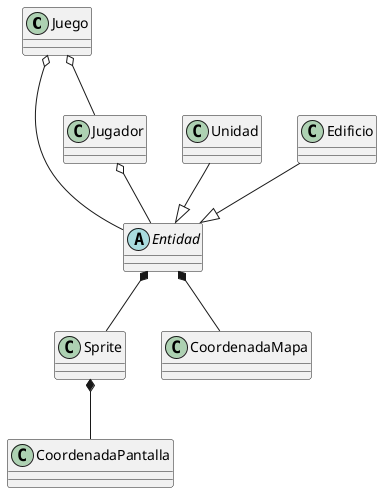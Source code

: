 @startuml

class Juego
abstract class Entidad
class Unidad
class Edificio
class Jugador
class Sprite
class CoordenadaMapa
class CoordenadaPantalla

Juego o-- Entidad
Juego o-- Jugador
Jugador o-- Entidad
Unidad --|> Entidad
Edificio --|> Entidad
Entidad *-- CoordenadaMapa
Entidad *-- Sprite
Sprite *-- CoordenadaPantalla

@enduml
